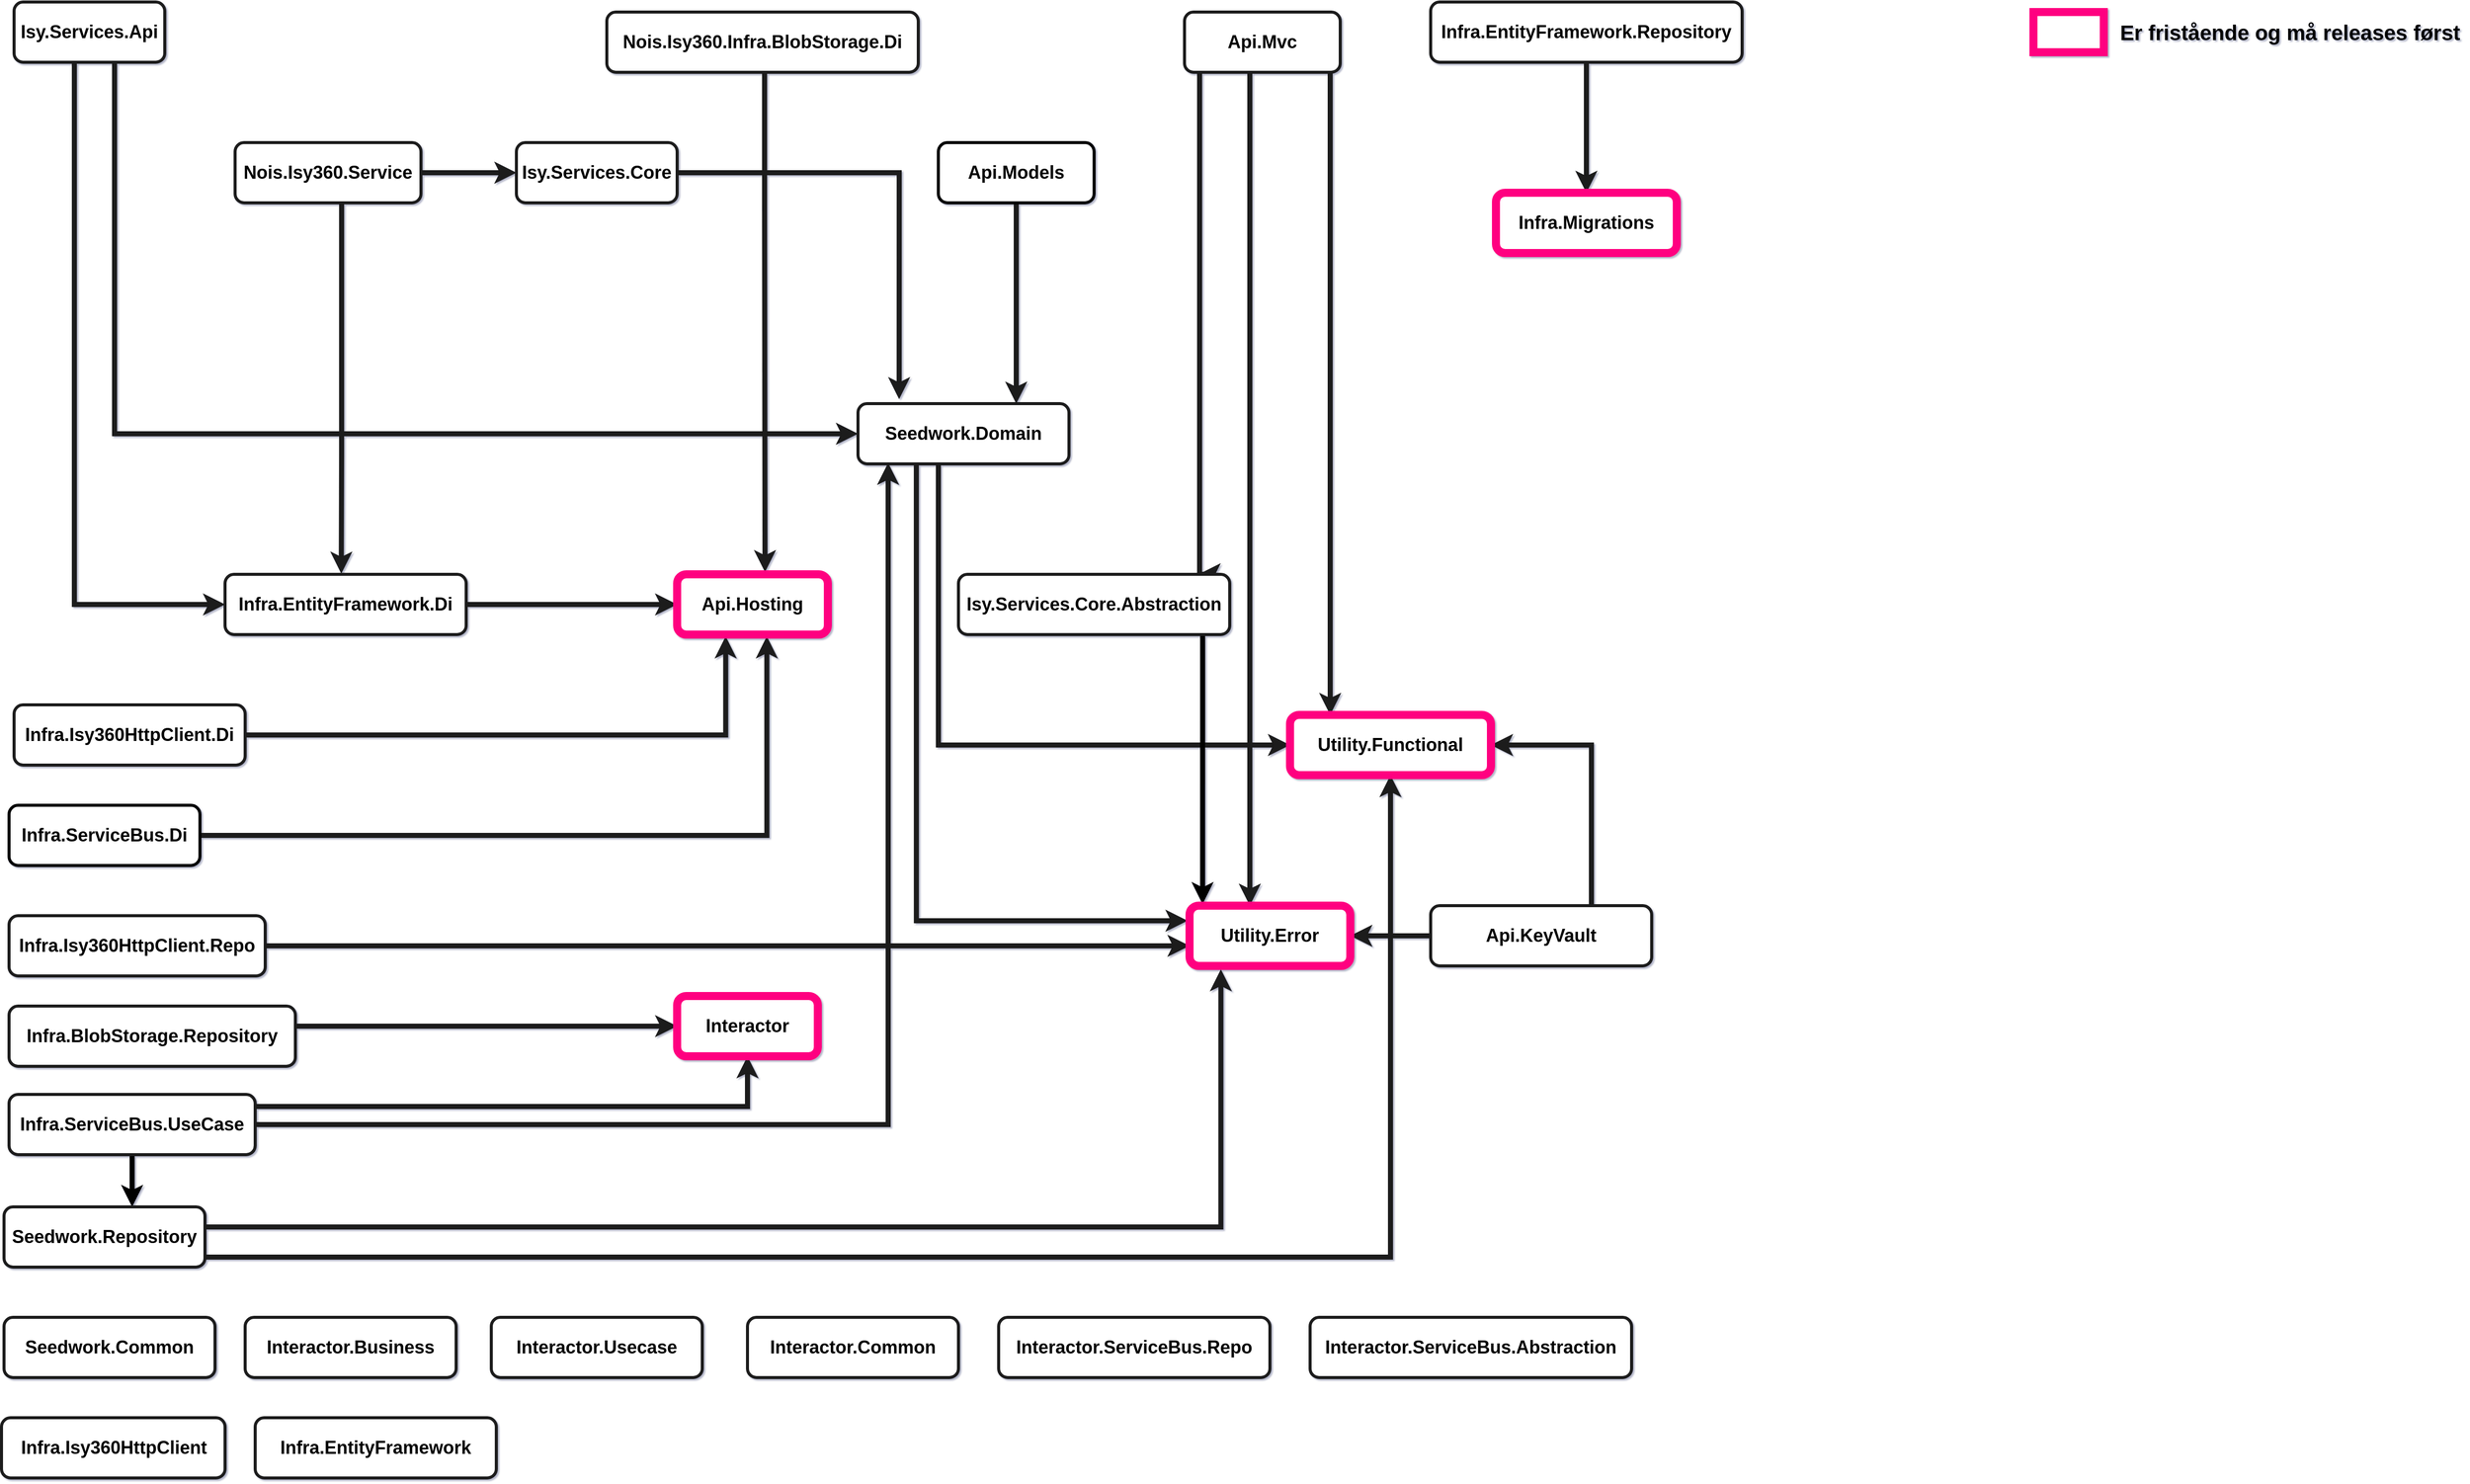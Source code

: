 <mxfile version="17.2.5" type="github">
  <diagram id="BloK7KgIiPIShck0txBu" name="Page-1">
    <mxGraphModel dx="3239" dy="1643" grid="1" gridSize="10" guides="1" tooltips="1" connect="1" arrows="1" fold="1" page="1" pageScale="1" pageWidth="2336" pageHeight="1654" background="#ffffff" math="0" shadow="1">
      <root>
        <mxCell id="0" />
        <mxCell id="1" parent="0" />
        <mxCell id="nN8ZbrXAPu-TwDH_L9tX-8" style="edgeStyle=orthogonalEdgeStyle;rounded=0;orthogonalLoop=1;jettySize=auto;html=1;entryX=0;entryY=0.5;entryDx=0;entryDy=0;fontSize=18;fillColor=#ffe6cc;strokeColor=#1A1A1A;strokeWidth=5;" edge="1" parent="1" source="Rtryp6twmH3HQ59ZCYGV-1" target="nN8ZbrXAPu-TwDH_L9tX-7">
          <mxGeometry relative="1" as="geometry">
            <Array as="points">
              <mxPoint x="110" y="650" />
            </Array>
          </mxGeometry>
        </mxCell>
        <mxCell id="nN8ZbrXAPu-TwDH_L9tX-57" style="edgeStyle=orthogonalEdgeStyle;rounded=0;orthogonalLoop=1;jettySize=auto;html=1;entryX=0;entryY=0.5;entryDx=0;entryDy=0;fontSize=18;fillColor=#ffe6cc;strokeColor=#1A1A1A;strokeWidth=5;" edge="1" parent="1" source="Rtryp6twmH3HQ59ZCYGV-1" target="nN8ZbrXAPu-TwDH_L9tX-2">
          <mxGeometry relative="1" as="geometry">
            <Array as="points">
              <mxPoint x="150" y="480" />
            </Array>
          </mxGeometry>
        </mxCell>
        <UserObject label="&lt;font style=&quot;font-size: 18px&quot;&gt;Isy.Services.Api&lt;/font&gt;" link="Isy.Services.Api" id="Rtryp6twmH3HQ59ZCYGV-1">
          <mxCell style="rounded=1;whiteSpace=wrap;html=1;fillColor=#FFFFFF;strokeColor=#1A1A1A;strokeWidth=3;gradientColor=#FFFFFF;fontStyle=1" parent="1" vertex="1">
            <mxGeometry x="50" y="50" width="150" height="60" as="geometry" />
          </mxCell>
        </UserObject>
        <mxCell id="nN8ZbrXAPu-TwDH_L9tX-85" style="edgeStyle=orthogonalEdgeStyle;rounded=0;orthogonalLoop=1;jettySize=auto;html=1;entryX=0;entryY=0.5;entryDx=0;entryDy=0;fontSize=18;strokeWidth=5;fillColor=#d0cee2;strokeColor=#1A1A1A;" edge="1" parent="1" source="nN8ZbrXAPu-TwDH_L9tX-2" target="nN8ZbrXAPu-TwDH_L9tX-91">
          <mxGeometry relative="1" as="geometry">
            <Array as="points">
              <mxPoint x="970" y="790" />
            </Array>
          </mxGeometry>
        </mxCell>
        <mxCell id="nN8ZbrXAPu-TwDH_L9tX-94" style="edgeStyle=orthogonalEdgeStyle;rounded=0;orthogonalLoop=1;jettySize=auto;html=1;entryX=0;entryY=0.25;entryDx=0;entryDy=0;fontSize=18;strokeWidth=5;strokeColor=#1A1A1A;" edge="1" parent="1">
          <mxGeometry relative="1" as="geometry">
            <mxPoint x="948.067" y="510" as="sourcePoint" />
            <mxPoint x="1218" y="965" as="targetPoint" />
            <Array as="points">
              <mxPoint x="948" y="965" />
            </Array>
          </mxGeometry>
        </mxCell>
        <UserObject label="&lt;font style=&quot;font-size: 18px&quot;&gt;Seedwork.Domain&lt;/font&gt;" link="Isy.Services.Api" id="nN8ZbrXAPu-TwDH_L9tX-2">
          <mxCell style="rounded=1;whiteSpace=wrap;html=1;strokeWidth=3;fillColor=#FFFFFF;strokeColor=#1A1A1A;gradientColor=#FFFFFF;fontStyle=1" vertex="1" parent="1">
            <mxGeometry x="890" y="450" width="210" height="60" as="geometry" />
          </mxCell>
        </UserObject>
        <UserObject label="&lt;font style=&quot;font-size: 18px&quot;&gt;Utility.Functional&lt;/font&gt;" link="Isy.Services.Api" id="nN8ZbrXAPu-TwDH_L9tX-3">
          <mxCell style="rounded=1;whiteSpace=wrap;html=1;strokeWidth=6;strokeColor=#FF0080;" vertex="1" parent="1">
            <mxGeometry x="1320" y="760" width="200" height="60" as="geometry" />
          </mxCell>
        </UserObject>
        <UserObject label="&lt;font style=&quot;font-size: 18px&quot;&gt;Utility.Error&lt;/font&gt;" link="Isy.Services.Api" id="nN8ZbrXAPu-TwDH_L9tX-4">
          <mxCell style="rounded=1;whiteSpace=wrap;html=1;strokeWidth=6;strokeColor=#FF0080;" vertex="1" parent="1">
            <mxGeometry x="1220" y="950" width="160" height="60" as="geometry" />
          </mxCell>
        </UserObject>
        <UserObject label="&lt;font style=&quot;font-size: 18px&quot;&gt;Api.Hosting&lt;/font&gt;" link="Isy.Services.Api" id="nN8ZbrXAPu-TwDH_L9tX-6">
          <mxCell style="rounded=1;whiteSpace=wrap;html=1;strokeWidth=6;strokeColor=#FF0080;" vertex="1" parent="1">
            <mxGeometry x="710" y="620" width="150" height="60" as="geometry" />
          </mxCell>
        </UserObject>
        <mxCell id="nN8ZbrXAPu-TwDH_L9tX-9" style="edgeStyle=orthogonalEdgeStyle;rounded=0;orthogonalLoop=1;jettySize=auto;html=1;entryX=0;entryY=0.5;entryDx=0;entryDy=0;fontSize=18;fillColor=#dae8fc;strokeColor=#1A1A1A;strokeWidth=5;" edge="1" parent="1" source="nN8ZbrXAPu-TwDH_L9tX-7" target="nN8ZbrXAPu-TwDH_L9tX-6">
          <mxGeometry relative="1" as="geometry" />
        </mxCell>
        <UserObject label="&lt;font style=&quot;font-size: 18px&quot;&gt;Infra.EntityFramework.Di&lt;/font&gt;" link="Isy.Services.Api" id="nN8ZbrXAPu-TwDH_L9tX-7">
          <mxCell style="rounded=1;whiteSpace=wrap;html=1;fillColor=#FFFFFF;strokeColor=#1A1A1A;strokeWidth=3;gradientColor=#FFFFFF;fontStyle=1" vertex="1" parent="1">
            <mxGeometry x="260" y="620" width="240" height="60" as="geometry" />
          </mxCell>
        </UserObject>
        <mxCell id="nN8ZbrXAPu-TwDH_L9tX-80" style="edgeStyle=orthogonalEdgeStyle;rounded=0;orthogonalLoop=1;jettySize=auto;html=1;entryX=0.583;entryY=-0.037;entryDx=0;entryDy=0;entryPerimeter=0;fontSize=18;strokeWidth=5;fillColor=#d0cee2;strokeColor=#1A1A1A;" edge="1" parent="1" source="nN8ZbrXAPu-TwDH_L9tX-10" target="nN8ZbrXAPu-TwDH_L9tX-6">
          <mxGeometry relative="1" as="geometry">
            <Array as="points">
              <mxPoint x="797" y="250" />
              <mxPoint x="797" y="250" />
            </Array>
          </mxGeometry>
        </mxCell>
        <UserObject label="&lt;font style=&quot;font-size: 18px&quot;&gt;Nois.Isy360.Infra.BlobStorage.Di&lt;/font&gt;" link="Isy.Services.Api" id="nN8ZbrXAPu-TwDH_L9tX-10">
          <mxCell style="rounded=1;whiteSpace=wrap;html=1;fillColor=#FFFFFF;strokeColor=#1A1A1A;strokeWidth=3;gradientColor=#FFFFFF;fontStyle=1" vertex="1" parent="1">
            <mxGeometry x="640" y="60" width="310" height="60" as="geometry" />
          </mxCell>
        </UserObject>
        <mxCell id="nN8ZbrXAPu-TwDH_L9tX-93" style="edgeStyle=orthogonalEdgeStyle;rounded=0;orthogonalLoop=1;jettySize=auto;html=1;entryX=0.75;entryY=0;entryDx=0;entryDy=0;fontSize=18;strokeWidth=5;strokeColor=#1A1A1A;" edge="1" parent="1" source="nN8ZbrXAPu-TwDH_L9tX-13" target="nN8ZbrXAPu-TwDH_L9tX-2">
          <mxGeometry relative="1" as="geometry" />
        </mxCell>
        <UserObject label="&lt;font style=&quot;font-size: 18px&quot;&gt;Api.Models&lt;/font&gt;" link="Isy.Services.Api" id="nN8ZbrXAPu-TwDH_L9tX-13">
          <mxCell style="rounded=1;whiteSpace=wrap;html=1;strokeWidth=3;fillColor=#FFFFFF;gradientColor=#FFFFFF;strokeColor=#000000;fontStyle=1" vertex="1" parent="1">
            <mxGeometry x="970" y="190" width="155" height="60" as="geometry" />
          </mxCell>
        </UserObject>
        <mxCell id="nN8ZbrXAPu-TwDH_L9tX-87" style="edgeStyle=orthogonalEdgeStyle;rounded=0;orthogonalLoop=1;jettySize=auto;html=1;fontSize=18;strokeWidth=5;entryX=1;entryY=0.5;entryDx=0;entryDy=0;fillColor=#fff2cc;gradientColor=#ffd966;strokeColor=#1A1A1A;" edge="1" parent="1" source="nN8ZbrXAPu-TwDH_L9tX-19" target="nN8ZbrXAPu-TwDH_L9tX-3">
          <mxGeometry relative="1" as="geometry">
            <mxPoint x="1670" y="790" as="targetPoint" />
            <Array as="points">
              <mxPoint x="1620" y="790" />
            </Array>
          </mxGeometry>
        </mxCell>
        <mxCell id="nN8ZbrXAPu-TwDH_L9tX-95" style="edgeStyle=orthogonalEdgeStyle;rounded=0;orthogonalLoop=1;jettySize=auto;html=1;entryX=1;entryY=0.5;entryDx=0;entryDy=0;fontSize=18;strokeWidth=5;fillColor=#fff2cc;gradientColor=#ffd966;strokeColor=#1A1A1A;" edge="1" parent="1" source="nN8ZbrXAPu-TwDH_L9tX-19" target="nN8ZbrXAPu-TwDH_L9tX-90">
          <mxGeometry relative="1" as="geometry" />
        </mxCell>
        <UserObject label="&lt;font style=&quot;font-size: 18px&quot;&gt;Api.KeyVault&lt;/font&gt;" link="Isy.Services.Api" id="nN8ZbrXAPu-TwDH_L9tX-19">
          <mxCell style="rounded=1;whiteSpace=wrap;html=1;strokeWidth=3;fillColor=#FFFFFF;gradientColor=#FFFFFF;strokeColor=#1A1A1A;fontStyle=1" vertex="1" parent="1">
            <mxGeometry x="1460" y="950" width="220" height="60" as="geometry" />
          </mxCell>
        </UserObject>
        <mxCell id="nN8ZbrXAPu-TwDH_L9tX-26" style="edgeStyle=orthogonalEdgeStyle;rounded=0;orthogonalLoop=1;jettySize=auto;html=1;fontSize=18;strokeWidth=5;fillColor=#fad9d5;strokeColor=#1A1A1A;" edge="1" parent="1" source="nN8ZbrXAPu-TwDH_L9tX-22" target="nN8ZbrXAPu-TwDH_L9tX-4">
          <mxGeometry relative="1" as="geometry">
            <Array as="points">
              <mxPoint x="1280" y="530" />
              <mxPoint x="1280" y="530" />
            </Array>
          </mxGeometry>
        </mxCell>
        <mxCell id="nN8ZbrXAPu-TwDH_L9tX-77" style="edgeStyle=orthogonalEdgeStyle;rounded=0;orthogonalLoop=1;jettySize=auto;html=1;entryX=0.885;entryY=0;entryDx=0;entryDy=0;entryPerimeter=0;fontSize=18;strokeWidth=5;fillColor=#fad9d5;strokeColor=#1A1A1A;" edge="1" parent="1" source="nN8ZbrXAPu-TwDH_L9tX-22" target="nN8ZbrXAPu-TwDH_L9tX-23">
          <mxGeometry relative="1" as="geometry">
            <Array as="points">
              <mxPoint x="1230" y="230" />
              <mxPoint x="1230" y="230" />
            </Array>
          </mxGeometry>
        </mxCell>
        <mxCell id="nN8ZbrXAPu-TwDH_L9tX-86" style="edgeStyle=orthogonalEdgeStyle;rounded=0;orthogonalLoop=1;jettySize=auto;html=1;fontSize=18;strokeWidth=5;entryX=0.2;entryY=0;entryDx=0;entryDy=0;fillColor=#fad9d5;strokeColor=#1A1A1A;entryPerimeter=0;" edge="1" parent="1" source="nN8ZbrXAPu-TwDH_L9tX-22" target="nN8ZbrXAPu-TwDH_L9tX-3">
          <mxGeometry relative="1" as="geometry">
            <mxPoint x="1440" y="780" as="targetPoint" />
            <Array as="points">
              <mxPoint x="1360" y="720" />
              <mxPoint x="1360" y="720" />
            </Array>
          </mxGeometry>
        </mxCell>
        <UserObject label="&lt;font style=&quot;font-size: 18px&quot;&gt;Api.Mvc&lt;/font&gt;" link="Isy.Services.Api" id="nN8ZbrXAPu-TwDH_L9tX-22">
          <mxCell style="rounded=1;whiteSpace=wrap;html=1;strokeWidth=3;fillColor=#FFFFFF;strokeColor=#1A1A1A;gradientColor=#FFFFFF;fontStyle=1" vertex="1" parent="1">
            <mxGeometry x="1215" y="60" width="155" height="60" as="geometry" />
          </mxCell>
        </UserObject>
        <mxCell id="nN8ZbrXAPu-TwDH_L9tX-75" style="edgeStyle=orthogonalEdgeStyle;rounded=0;orthogonalLoop=1;jettySize=auto;html=1;entryX=0;entryY=0.5;entryDx=0;entryDy=0;fontSize=18;strokeWidth=5;fillColor=#d5e8d4;gradientColor=#97d077;strokeColor=#1A1A1A;" edge="1" parent="1" source="nN8ZbrXAPu-TwDH_L9tX-28" target="nN8ZbrXAPu-TwDH_L9tX-29">
          <mxGeometry relative="1" as="geometry">
            <Array as="points">
              <mxPoint x="430" y="1070" />
              <mxPoint x="430" y="1070" />
            </Array>
          </mxGeometry>
        </mxCell>
        <UserObject label="&lt;font style=&quot;font-size: 18px&quot;&gt;Infra.BlobStorage.Repository&lt;/font&gt;" link="Isy.Services.Api" id="nN8ZbrXAPu-TwDH_L9tX-28">
          <mxCell style="rounded=1;whiteSpace=wrap;html=1;strokeWidth=3;fillColor=#FFFFFF;gradientColor=#FFFFFF;strokeColor=#1A1A1A;fontStyle=1" vertex="1" parent="1">
            <mxGeometry x="45" y="1050" width="285" height="60" as="geometry" />
          </mxCell>
        </UserObject>
        <UserObject label="&lt;font style=&quot;font-size: 18px&quot;&gt;Interactor&lt;/font&gt;" link="Isy.Services.Api" id="nN8ZbrXAPu-TwDH_L9tX-29">
          <mxCell style="rounded=1;whiteSpace=wrap;html=1;strokeWidth=6;strokeColor=#FF0080;" vertex="1" parent="1">
            <mxGeometry x="710" y="1040" width="140" height="60" as="geometry" />
          </mxCell>
        </UserObject>
        <mxCell id="nN8ZbrXAPu-TwDH_L9tX-79" style="edgeStyle=orthogonalEdgeStyle;rounded=0;orthogonalLoop=1;jettySize=auto;html=1;entryX=0.195;entryY=-0.074;entryDx=0;entryDy=0;entryPerimeter=0;fontSize=18;strokeWidth=5;strokeColor=#1A1A1A;" edge="1" parent="1" source="nN8ZbrXAPu-TwDH_L9tX-12" target="nN8ZbrXAPu-TwDH_L9tX-2">
          <mxGeometry relative="1" as="geometry" />
        </mxCell>
        <UserObject label="&lt;font style=&quot;font-size: 18px&quot;&gt;Isy.Services.Core&lt;/font&gt;" link="Isy.Services.Api" id="nN8ZbrXAPu-TwDH_L9tX-12">
          <mxCell style="rounded=1;whiteSpace=wrap;html=1;fillColor=#FFFFFF;strokeColor=#1A1A1A;strokeWidth=3;gradientColor=#FFFFFF;fontStyle=1" vertex="1" parent="1">
            <mxGeometry x="550" y="190" width="160" height="60" as="geometry" />
          </mxCell>
        </UserObject>
        <mxCell id="nN8ZbrXAPu-TwDH_L9tX-78" style="edgeStyle=orthogonalEdgeStyle;rounded=0;orthogonalLoop=1;jettySize=auto;html=1;entryX=0.081;entryY=-0.026;entryDx=0;entryDy=0;entryPerimeter=0;fontSize=18;strokeWidth=5;fillColor=#b0e3e6;strokeColor=#000000;" edge="1" parent="1" source="nN8ZbrXAPu-TwDH_L9tX-23" target="nN8ZbrXAPu-TwDH_L9tX-4">
          <mxGeometry relative="1" as="geometry">
            <Array as="points">
              <mxPoint x="1233" y="750" />
              <mxPoint x="1233" y="750" />
            </Array>
          </mxGeometry>
        </mxCell>
        <UserObject label="&lt;font style=&quot;font-size: 18px&quot;&gt;Isy.Services.Core.Abstraction&lt;/font&gt;" link="Isy.Services.Api" id="nN8ZbrXAPu-TwDH_L9tX-23">
          <mxCell style="rounded=1;whiteSpace=wrap;html=1;strokeWidth=3;fillColor=#FFFFFF;strokeColor=#1A1A1A;gradientColor=#FFFFFF;fontStyle=1" vertex="1" parent="1">
            <mxGeometry x="990" y="620" width="270" height="60" as="geometry" />
          </mxCell>
        </UserObject>
        <mxCell id="nN8ZbrXAPu-TwDH_L9tX-35" style="edgeStyle=orthogonalEdgeStyle;rounded=0;orthogonalLoop=1;jettySize=auto;html=1;fontSize=18;strokeWidth=5;fillColor=#b0e3e6;strokeColor=#1A1A1A;" edge="1" parent="1" source="nN8ZbrXAPu-TwDH_L9tX-33" target="nN8ZbrXAPu-TwDH_L9tX-34">
          <mxGeometry relative="1" as="geometry">
            <mxPoint x="20" y="1050" as="targetPoint" />
          </mxGeometry>
        </mxCell>
        <UserObject label="&lt;font style=&quot;font-size: 18px&quot;&gt;Infra.EntityFramework.Repository&lt;/font&gt;" link="Isy.Services.Api" id="nN8ZbrXAPu-TwDH_L9tX-33">
          <mxCell style="rounded=1;whiteSpace=wrap;html=1;strokeWidth=3;fillColor=#FFFFFF;strokeColor=#1A1A1A;gradientColor=#FFFFFF;fontStyle=1" vertex="1" parent="1">
            <mxGeometry x="1460" y="50" width="310" height="60" as="geometry" />
          </mxCell>
        </UserObject>
        <UserObject label="&lt;font style=&quot;font-size: 18px&quot;&gt;Infra.Migrations&lt;/font&gt;" link="Isy.Services.Api" id="nN8ZbrXAPu-TwDH_L9tX-34">
          <mxCell style="rounded=1;whiteSpace=wrap;html=1;strokeWidth=8;strokeColor=#FF0080;fontStyle=1" vertex="1" parent="1">
            <mxGeometry x="1525" y="240" width="180" height="60" as="geometry" />
          </mxCell>
        </UserObject>
        <mxCell id="nN8ZbrXAPu-TwDH_L9tX-82" style="edgeStyle=orthogonalEdgeStyle;rounded=0;orthogonalLoop=1;jettySize=auto;html=1;entryX=0.322;entryY=1.03;entryDx=0;entryDy=0;entryPerimeter=0;fontSize=18;strokeWidth=5;fillColor=#b0e3e6;strokeColor=#1A1A1A;" edge="1" parent="1" source="nN8ZbrXAPu-TwDH_L9tX-36" target="nN8ZbrXAPu-TwDH_L9tX-6">
          <mxGeometry relative="1" as="geometry" />
        </mxCell>
        <UserObject label="&lt;font style=&quot;font-size: 18px&quot;&gt;Infra.Isy360HttpClient.Di&lt;/font&gt;" link="Isy.Services.Api" id="nN8ZbrXAPu-TwDH_L9tX-36">
          <mxCell style="rounded=1;whiteSpace=wrap;html=1;strokeWidth=3;fillColor=#FFFFFF;strokeColor=#1A1A1A;gradientColor=#FFFFFF;fontStyle=1" vertex="1" parent="1">
            <mxGeometry x="50" y="750" width="230" height="60" as="geometry" />
          </mxCell>
        </UserObject>
        <mxCell id="nN8ZbrXAPu-TwDH_L9tX-40" style="edgeStyle=orthogonalEdgeStyle;rounded=0;orthogonalLoop=1;jettySize=auto;html=1;fontSize=18;strokeWidth=5;fillColor=#fff2cc;strokeColor=#1A1A1A;gradientColor=#ffd966;" edge="1" parent="1" source="nN8ZbrXAPu-TwDH_L9tX-39" target="nN8ZbrXAPu-TwDH_L9tX-4">
          <mxGeometry relative="1" as="geometry">
            <Array as="points">
              <mxPoint x="890" y="990" />
              <mxPoint x="890" y="990" />
            </Array>
          </mxGeometry>
        </mxCell>
        <UserObject label="&lt;font style=&quot;font-size: 18px&quot;&gt;Infra.Isy360HttpClient.Repo&lt;/font&gt;" link="Isy.Services.Api" id="nN8ZbrXAPu-TwDH_L9tX-39">
          <mxCell style="rounded=1;whiteSpace=wrap;html=1;strokeWidth=3;fillColor=#FFFFFF;strokeColor=#1A1A1A;gradientColor=#FFFFFF;fontStyle=1" vertex="1" parent="1">
            <mxGeometry x="45" y="960" width="255" height="60" as="geometry" />
          </mxCell>
        </UserObject>
        <mxCell id="nN8ZbrXAPu-TwDH_L9tX-81" style="edgeStyle=orthogonalEdgeStyle;rounded=0;orthogonalLoop=1;jettySize=auto;html=1;entryX=0.595;entryY=1.03;entryDx=0;entryDy=0;entryPerimeter=0;fontSize=18;strokeWidth=5;fillColor=#e6d0de;gradientColor=#d5739d;strokeColor=#1A1A1A;" edge="1" parent="1" source="nN8ZbrXAPu-TwDH_L9tX-41" target="nN8ZbrXAPu-TwDH_L9tX-6">
          <mxGeometry relative="1" as="geometry" />
        </mxCell>
        <UserObject label="&lt;font style=&quot;font-size: 18px&quot;&gt;Infra.ServiceBus.Di&lt;/font&gt;" link="Isy.Services.Api" id="nN8ZbrXAPu-TwDH_L9tX-41">
          <mxCell style="rounded=1;whiteSpace=wrap;html=1;strokeWidth=3;fillColor=#FFFFFF;gradientColor=#FFFFFF;strokeColor=#000000;fontStyle=1" vertex="1" parent="1">
            <mxGeometry x="45" y="850" width="190" height="60" as="geometry" />
          </mxCell>
        </UserObject>
        <mxCell id="nN8ZbrXAPu-TwDH_L9tX-47" style="edgeStyle=orthogonalEdgeStyle;rounded=0;orthogonalLoop=1;jettySize=auto;html=1;fontSize=18;strokeWidth=5;fillColor=#dae8fc;gradientColor=#7ea6e0;strokeColor=#1A1A1A;" edge="1" parent="1" source="nN8ZbrXAPu-TwDH_L9tX-43">
          <mxGeometry relative="1" as="geometry">
            <mxPoint x="920" y="509" as="targetPoint" />
            <Array as="points">
              <mxPoint x="920" y="1168" />
              <mxPoint x="920" y="509" />
            </Array>
          </mxGeometry>
        </mxCell>
        <mxCell id="nN8ZbrXAPu-TwDH_L9tX-76" style="edgeStyle=orthogonalEdgeStyle;rounded=0;orthogonalLoop=1;jettySize=auto;html=1;entryX=0.5;entryY=1;entryDx=0;entryDy=0;fontSize=18;strokeWidth=5;fillColor=#dae8fc;gradientColor=#7ea6e0;strokeColor=#1A1A1A;" edge="1" parent="1" source="nN8ZbrXAPu-TwDH_L9tX-43" target="nN8ZbrXAPu-TwDH_L9tX-29">
          <mxGeometry relative="1" as="geometry">
            <Array as="points">
              <mxPoint x="780" y="1150" />
            </Array>
          </mxGeometry>
        </mxCell>
        <mxCell id="nN8ZbrXAPu-TwDH_L9tX-102" style="edgeStyle=orthogonalEdgeStyle;rounded=0;orthogonalLoop=1;jettySize=auto;html=1;fontSize=21;strokeColor=#000000;strokeWidth=5;" edge="1" parent="1" source="nN8ZbrXAPu-TwDH_L9tX-43">
          <mxGeometry relative="1" as="geometry">
            <mxPoint x="167.5" y="1250.0" as="targetPoint" />
          </mxGeometry>
        </mxCell>
        <UserObject label="&lt;font style=&quot;font-size: 18px&quot;&gt;Infra.ServiceBus.UseCase&lt;/font&gt;" link="Isy.Services.Api" id="nN8ZbrXAPu-TwDH_L9tX-43">
          <mxCell style="rounded=1;whiteSpace=wrap;html=1;strokeWidth=3;fillColor=#FFFFFF;gradientColor=#FFFFFF;strokeColor=#1A1A1A;fontStyle=1" vertex="1" parent="1">
            <mxGeometry x="45" y="1138" width="245" height="60" as="geometry" />
          </mxCell>
        </UserObject>
        <mxCell id="nN8ZbrXAPu-TwDH_L9tX-48" style="edgeStyle=orthogonalEdgeStyle;rounded=0;orthogonalLoop=1;jettySize=auto;html=1;entryX=0.195;entryY=1.056;entryDx=0;entryDy=0;entryPerimeter=0;fontSize=18;strokeWidth=5;fillColor=#b0e3e6;strokeColor=#1A1A1A;" edge="1" parent="1" source="nN8ZbrXAPu-TwDH_L9tX-44" target="nN8ZbrXAPu-TwDH_L9tX-4">
          <mxGeometry relative="1" as="geometry">
            <Array as="points">
              <mxPoint x="1251" y="1270" />
            </Array>
          </mxGeometry>
        </mxCell>
        <mxCell id="nN8ZbrXAPu-TwDH_L9tX-50" style="edgeStyle=orthogonalEdgeStyle;rounded=0;orthogonalLoop=1;jettySize=auto;html=1;fontSize=18;strokeWidth=5;fillColor=#b0e3e6;strokeColor=#1A1A1A;entryX=0.5;entryY=1;entryDx=0;entryDy=0;" edge="1" parent="1" source="nN8ZbrXAPu-TwDH_L9tX-44" target="nN8ZbrXAPu-TwDH_L9tX-3">
          <mxGeometry relative="1" as="geometry">
            <Array as="points">
              <mxPoint x="1420" y="1300" />
            </Array>
          </mxGeometry>
        </mxCell>
        <UserObject label="&lt;font style=&quot;font-size: 18px&quot;&gt;Seedwork.Repository&lt;/font&gt;" link="Isy.Services.Api" id="nN8ZbrXAPu-TwDH_L9tX-44">
          <mxCell style="rounded=1;whiteSpace=wrap;html=1;strokeWidth=3;fillColor=#FFFFFF;strokeColor=#1A1A1A;gradientColor=#FFFFFF;fontStyle=1" vertex="1" parent="1">
            <mxGeometry x="40" y="1250" width="200" height="60" as="geometry" />
          </mxCell>
        </UserObject>
        <mxCell id="nN8ZbrXAPu-TwDH_L9tX-52" style="edgeStyle=orthogonalEdgeStyle;rounded=0;orthogonalLoop=1;jettySize=auto;html=1;fontSize=18;fillColor=#d5e8d4;strokeColor=#1A1A1A;strokeWidth=5;" edge="1" parent="1" source="nN8ZbrXAPu-TwDH_L9tX-51" target="nN8ZbrXAPu-TwDH_L9tX-12">
          <mxGeometry relative="1" as="geometry">
            <Array as="points">
              <mxPoint x="350" y="240" />
            </Array>
          </mxGeometry>
        </mxCell>
        <mxCell id="nN8ZbrXAPu-TwDH_L9tX-54" style="edgeStyle=orthogonalEdgeStyle;rounded=0;orthogonalLoop=1;jettySize=auto;html=1;entryX=0.482;entryY=-0.011;entryDx=0;entryDy=0;entryPerimeter=0;fontSize=18;fillColor=#d5e8d4;strokeColor=#1A1A1A;strokeWidth=5;" edge="1" parent="1" source="nN8ZbrXAPu-TwDH_L9tX-51" target="nN8ZbrXAPu-TwDH_L9tX-7">
          <mxGeometry relative="1" as="geometry">
            <Array as="points">
              <mxPoint x="376" y="500" />
              <mxPoint x="376" y="500" />
            </Array>
          </mxGeometry>
        </mxCell>
        <UserObject label="&lt;font style=&quot;font-size: 18px&quot;&gt;Nois.Isy360.Service&lt;/font&gt;" link="Isy.Services.Api" id="nN8ZbrXAPu-TwDH_L9tX-51">
          <mxCell style="rounded=1;whiteSpace=wrap;html=1;fillColor=#FFFFFF;strokeColor=#1A1A1A;strokeWidth=3;gradientColor=#FFFFFF;fontStyle=1" vertex="1" parent="1">
            <mxGeometry x="270" y="190" width="185" height="60" as="geometry" />
          </mxCell>
        </UserObject>
        <UserObject label="&lt;font style=&quot;font-size: 18px&quot;&gt;Interactor&lt;/font&gt;" link="Isy.Services.Api" id="nN8ZbrXAPu-TwDH_L9tX-89">
          <mxCell style="rounded=1;whiteSpace=wrap;html=1;strokeWidth=8;strokeColor=#FF0080;fontStyle=1" vertex="1" parent="1">
            <mxGeometry x="710" y="1040" width="140" height="60" as="geometry" />
          </mxCell>
        </UserObject>
        <UserObject label="&lt;font style=&quot;font-size: 18px&quot;&gt;Utility.Error&lt;/font&gt;" link="Isy.Services.Api" id="nN8ZbrXAPu-TwDH_L9tX-90">
          <mxCell style="rounded=1;whiteSpace=wrap;html=1;strokeWidth=8;strokeColor=#FF0080;fontStyle=1" vertex="1" parent="1">
            <mxGeometry x="1220" y="950" width="160" height="60" as="geometry" />
          </mxCell>
        </UserObject>
        <UserObject label="&lt;font style=&quot;font-size: 18px&quot;&gt;Utility.Functional&lt;/font&gt;" link="Isy.Services.Api" id="nN8ZbrXAPu-TwDH_L9tX-91">
          <mxCell style="rounded=1;whiteSpace=wrap;html=1;strokeWidth=8;strokeColor=#FF0080;fontStyle=1" vertex="1" parent="1">
            <mxGeometry x="1320" y="760" width="200" height="60" as="geometry" />
          </mxCell>
        </UserObject>
        <UserObject label="&lt;font style=&quot;font-size: 18px&quot;&gt;Api.Hosting&lt;/font&gt;" link="Isy.Services.Api" id="nN8ZbrXAPu-TwDH_L9tX-92">
          <mxCell style="rounded=1;whiteSpace=wrap;html=1;strokeWidth=8;strokeColor=#FF0080;fontStyle=1" vertex="1" parent="1">
            <mxGeometry x="710" y="620" width="150" height="60" as="geometry" />
          </mxCell>
        </UserObject>
        <mxCell id="nN8ZbrXAPu-TwDH_L9tX-97" value="" style="rounded=0;whiteSpace=wrap;html=1;fontSize=18;strokeColor=#FF0080;strokeWidth=8;fillColor=#FFFFFF;" vertex="1" parent="1">
          <mxGeometry x="2060" y="60" width="70" height="40" as="geometry" />
        </mxCell>
        <mxCell id="nN8ZbrXAPu-TwDH_L9tX-98" value="&lt;font style=&quot;font-size: 21px&quot;&gt;&lt;b&gt;Er fristående og m&lt;/b&gt;&lt;/font&gt;&lt;b style=&quot;font-size: 21px&quot;&gt;å releases først&lt;/b&gt;" style="text;html=1;align=center;verticalAlign=middle;resizable=0;points=[];autosize=1;strokeColor=none;fillColor=none;fontSize=18;" vertex="1" parent="1">
          <mxGeometry x="2140" y="65" width="350" height="30" as="geometry" />
        </mxCell>
        <UserObject label="&lt;font style=&quot;font-size: 18px&quot;&gt;Seedwork.Common&lt;/font&gt;" link="Isy.Services.Api" id="nN8ZbrXAPu-TwDH_L9tX-103">
          <mxCell style="rounded=1;whiteSpace=wrap;html=1;strokeWidth=3;fillColor=#FFFFFF;strokeColor=#1A1A1A;gradientColor=#FFFFFF;fontStyle=1" vertex="1" parent="1">
            <mxGeometry x="40" y="1360" width="210" height="60" as="geometry" />
          </mxCell>
        </UserObject>
        <UserObject label="&lt;font style=&quot;font-size: 18px&quot;&gt;Interactor.Business&lt;/font&gt;" link="Isy.Services.Api" id="nN8ZbrXAPu-TwDH_L9tX-104">
          <mxCell style="rounded=1;whiteSpace=wrap;html=1;strokeWidth=3;fillColor=#FFFFFF;strokeColor=#1A1A1A;gradientColor=#FFFFFF;fontStyle=1" vertex="1" parent="1">
            <mxGeometry x="280" y="1360" width="210" height="60" as="geometry" />
          </mxCell>
        </UserObject>
        <UserObject label="&lt;span style=&quot;font-size: 18px&quot;&gt;Interactor.Usecase&lt;/span&gt;" link="Isy.Services.Api" id="nN8ZbrXAPu-TwDH_L9tX-105">
          <mxCell style="rounded=1;whiteSpace=wrap;html=1;strokeWidth=3;fillColor=#FFFFFF;strokeColor=#1A1A1A;gradientColor=#FFFFFF;fontStyle=1" vertex="1" parent="1">
            <mxGeometry x="525" y="1360" width="210" height="60" as="geometry" />
          </mxCell>
        </UserObject>
        <UserObject label="&lt;span style=&quot;font-size: 18px&quot;&gt;Interactor.Common&lt;/span&gt;" link="Isy.Services.Api" id="nN8ZbrXAPu-TwDH_L9tX-106">
          <mxCell style="rounded=1;whiteSpace=wrap;html=1;strokeWidth=3;fillColor=#FFFFFF;strokeColor=#1A1A1A;gradientColor=#FFFFFF;fontStyle=1" vertex="1" parent="1">
            <mxGeometry x="780" y="1360" width="210" height="60" as="geometry" />
          </mxCell>
        </UserObject>
        <UserObject label="&lt;span style=&quot;font-size: 18px&quot;&gt;Interactor.ServiceBus.Repo&lt;/span&gt;" link="Isy.Services.Api" id="nN8ZbrXAPu-TwDH_L9tX-107">
          <mxCell style="rounded=1;whiteSpace=wrap;html=1;strokeWidth=3;fillColor=#FFFFFF;strokeColor=#1A1A1A;gradientColor=#FFFFFF;fontStyle=1" vertex="1" parent="1">
            <mxGeometry x="1030" y="1360" width="270" height="60" as="geometry" />
          </mxCell>
        </UserObject>
        <UserObject label="&lt;span style=&quot;font-size: 18px&quot;&gt;Interactor.ServiceBus.Abstraction&lt;/span&gt;" link="Isy.Services.Api" id="nN8ZbrXAPu-TwDH_L9tX-108">
          <mxCell style="rounded=1;whiteSpace=wrap;html=1;strokeWidth=3;fillColor=#FFFFFF;strokeColor=#1A1A1A;gradientColor=#FFFFFF;fontStyle=1" vertex="1" parent="1">
            <mxGeometry x="1340" y="1360" width="320" height="60" as="geometry" />
          </mxCell>
        </UserObject>
        <UserObject label="&lt;font style=&quot;font-size: 18px&quot;&gt;Infra.Isy360HttpClient&lt;/font&gt;" link="Isy.Services.Api" id="nN8ZbrXAPu-TwDH_L9tX-110">
          <mxCell style="rounded=1;whiteSpace=wrap;html=1;strokeWidth=3;fillColor=#FFFFFF;strokeColor=#1A1A1A;gradientColor=#FFFFFF;fontStyle=1" vertex="1" parent="1">
            <mxGeometry x="37.5" y="1460" width="222.5" height="60" as="geometry" />
          </mxCell>
        </UserObject>
        <UserObject label="&lt;font style=&quot;font-size: 18px&quot;&gt;Infra.EntityFramework&lt;/font&gt;" link="Isy.Services.Api" id="nN8ZbrXAPu-TwDH_L9tX-111">
          <mxCell style="rounded=1;whiteSpace=wrap;html=1;strokeWidth=3;fillColor=#FFFFFF;strokeColor=#1A1A1A;gradientColor=#FFFFFF;fontStyle=1" vertex="1" parent="1">
            <mxGeometry x="290" y="1460" width="240" height="60" as="geometry" />
          </mxCell>
        </UserObject>
      </root>
    </mxGraphModel>
  </diagram>
</mxfile>
